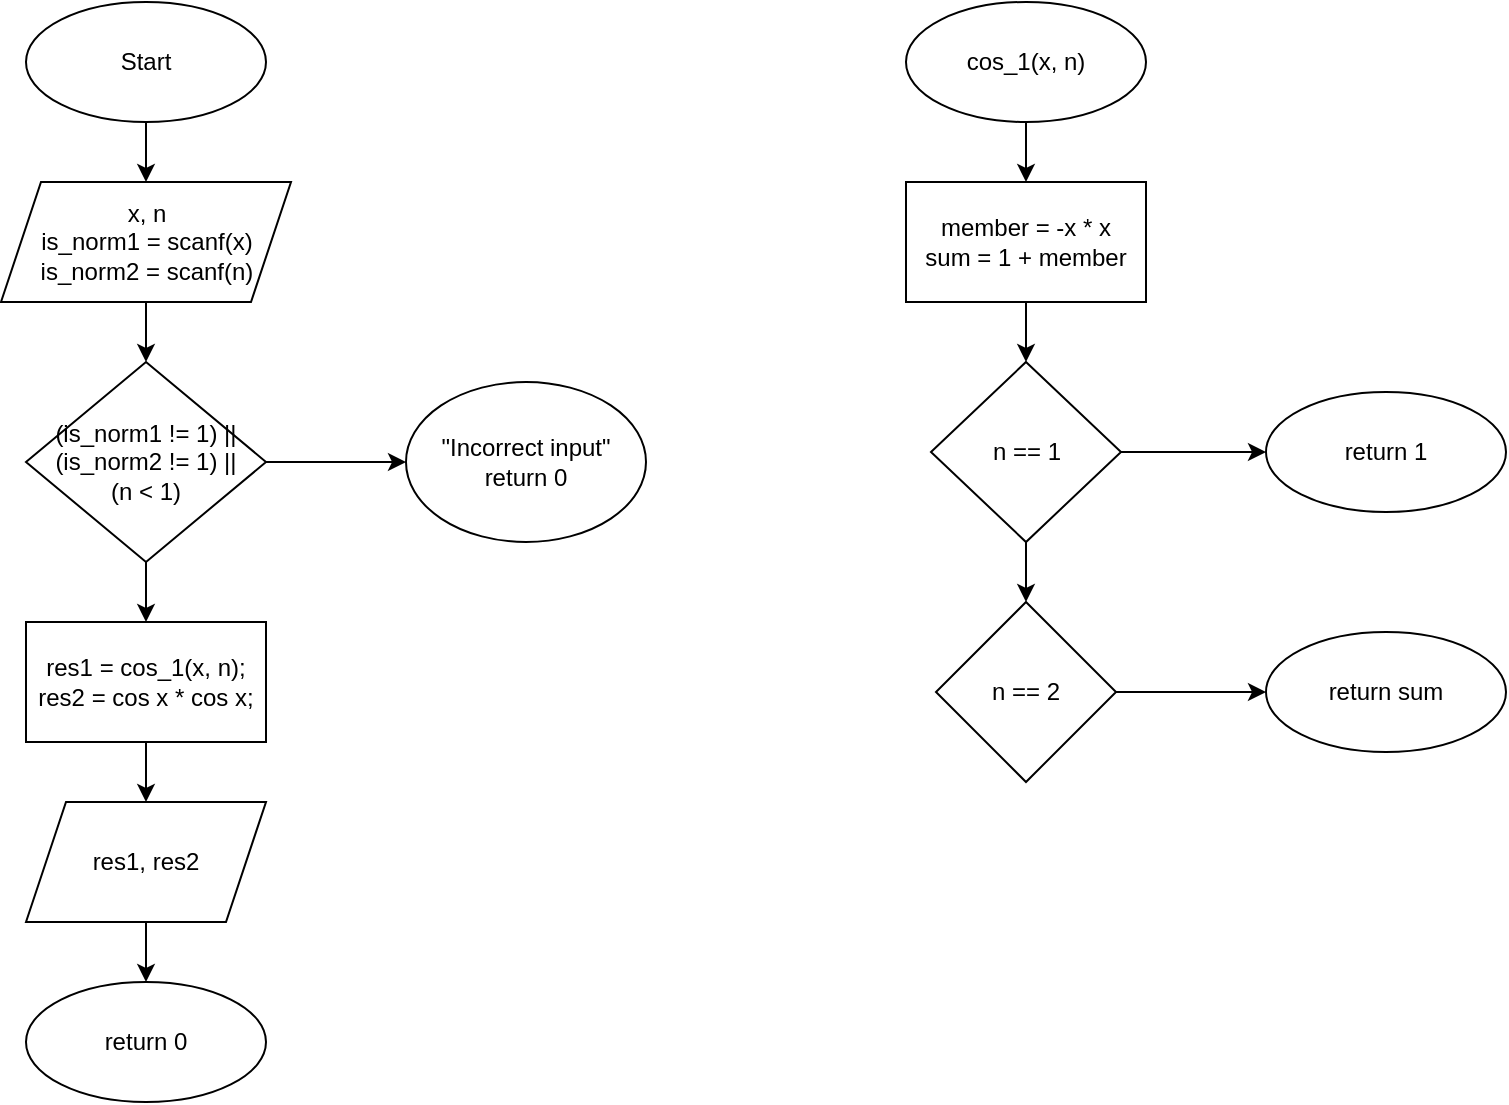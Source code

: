 <mxfile version="20.4.0" type="github">
  <diagram id="XUMU6Klbx8vC4agGlKeW" name="Страница 1">
    <mxGraphModel dx="716" dy="394" grid="1" gridSize="10" guides="1" tooltips="1" connect="1" arrows="1" fold="1" page="1" pageScale="1" pageWidth="827" pageHeight="1169" background="none" math="0" shadow="0">
      <root>
        <mxCell id="0" />
        <mxCell id="1" parent="0" />
        <mxCell id="kJR66jxbIm6fvpwEPS24-3" value="" style="edgeStyle=orthogonalEdgeStyle;rounded=0;orthogonalLoop=1;jettySize=auto;html=1;" edge="1" parent="1" source="kJR66jxbIm6fvpwEPS24-1" target="kJR66jxbIm6fvpwEPS24-2">
          <mxGeometry relative="1" as="geometry" />
        </mxCell>
        <mxCell id="kJR66jxbIm6fvpwEPS24-1" value="Start" style="ellipse;whiteSpace=wrap;html=1;" vertex="1" parent="1">
          <mxGeometry x="60" y="10" width="120" height="60" as="geometry" />
        </mxCell>
        <mxCell id="kJR66jxbIm6fvpwEPS24-5" value="" style="edgeStyle=orthogonalEdgeStyle;rounded=0;orthogonalLoop=1;jettySize=auto;html=1;" edge="1" parent="1" source="kJR66jxbIm6fvpwEPS24-2" target="kJR66jxbIm6fvpwEPS24-4">
          <mxGeometry relative="1" as="geometry" />
        </mxCell>
        <mxCell id="kJR66jxbIm6fvpwEPS24-2" value="x, n&lt;br&gt;is_norm1 = scanf(x)&lt;br&gt;is_norm2 = scanf(n)" style="shape=parallelogram;perimeter=parallelogramPerimeter;whiteSpace=wrap;html=1;fixedSize=1;" vertex="1" parent="1">
          <mxGeometry x="47.5" y="100" width="145" height="60" as="geometry" />
        </mxCell>
        <mxCell id="kJR66jxbIm6fvpwEPS24-7" value="" style="edgeStyle=orthogonalEdgeStyle;rounded=0;orthogonalLoop=1;jettySize=auto;html=1;" edge="1" parent="1" source="kJR66jxbIm6fvpwEPS24-4">
          <mxGeometry relative="1" as="geometry">
            <mxPoint x="250.0" y="240" as="targetPoint" />
          </mxGeometry>
        </mxCell>
        <mxCell id="kJR66jxbIm6fvpwEPS24-10" value="" style="edgeStyle=orthogonalEdgeStyle;rounded=0;orthogonalLoop=1;jettySize=auto;html=1;" edge="1" parent="1" source="kJR66jxbIm6fvpwEPS24-4" target="kJR66jxbIm6fvpwEPS24-9">
          <mxGeometry relative="1" as="geometry" />
        </mxCell>
        <mxCell id="kJR66jxbIm6fvpwEPS24-4" value="(is_norm1 != 1) ||&lt;br&gt;(is_norm2 != 1) ||&lt;br&gt;(n &amp;lt; 1)" style="rhombus;whiteSpace=wrap;html=1;" vertex="1" parent="1">
          <mxGeometry x="60" y="190" width="120" height="100" as="geometry" />
        </mxCell>
        <mxCell id="kJR66jxbIm6fvpwEPS24-8" value="&quot;Incorrect input&quot;&lt;br&gt;return 0" style="ellipse;whiteSpace=wrap;html=1;" vertex="1" parent="1">
          <mxGeometry x="250" y="200" width="120" height="80" as="geometry" />
        </mxCell>
        <mxCell id="kJR66jxbIm6fvpwEPS24-12" value="" style="edgeStyle=orthogonalEdgeStyle;rounded=0;orthogonalLoop=1;jettySize=auto;html=1;" edge="1" parent="1" source="kJR66jxbIm6fvpwEPS24-9" target="kJR66jxbIm6fvpwEPS24-11">
          <mxGeometry relative="1" as="geometry" />
        </mxCell>
        <mxCell id="kJR66jxbIm6fvpwEPS24-9" value="res1 = cos_1(x, n);&lt;br&gt;res2 = cos x * cos x;" style="whiteSpace=wrap;html=1;" vertex="1" parent="1">
          <mxGeometry x="60" y="320" width="120" height="60" as="geometry" />
        </mxCell>
        <mxCell id="kJR66jxbIm6fvpwEPS24-14" value="" style="edgeStyle=orthogonalEdgeStyle;rounded=0;orthogonalLoop=1;jettySize=auto;html=1;" edge="1" parent="1" source="kJR66jxbIm6fvpwEPS24-11" target="kJR66jxbIm6fvpwEPS24-13">
          <mxGeometry relative="1" as="geometry" />
        </mxCell>
        <mxCell id="kJR66jxbIm6fvpwEPS24-11" value="res1, res2" style="shape=parallelogram;perimeter=parallelogramPerimeter;whiteSpace=wrap;html=1;fixedSize=1;" vertex="1" parent="1">
          <mxGeometry x="60" y="410" width="120" height="60" as="geometry" />
        </mxCell>
        <mxCell id="kJR66jxbIm6fvpwEPS24-13" value="return 0" style="ellipse;whiteSpace=wrap;html=1;" vertex="1" parent="1">
          <mxGeometry x="60" y="500" width="120" height="60" as="geometry" />
        </mxCell>
        <mxCell id="kJR66jxbIm6fvpwEPS24-17" value="" style="edgeStyle=orthogonalEdgeStyle;rounded=0;orthogonalLoop=1;jettySize=auto;html=1;" edge="1" parent="1" source="kJR66jxbIm6fvpwEPS24-15" target="kJR66jxbIm6fvpwEPS24-16">
          <mxGeometry relative="1" as="geometry" />
        </mxCell>
        <mxCell id="kJR66jxbIm6fvpwEPS24-15" value="cos_1(x, n)" style="ellipse;whiteSpace=wrap;html=1;" vertex="1" parent="1">
          <mxGeometry x="500" y="10" width="120" height="60" as="geometry" />
        </mxCell>
        <mxCell id="kJR66jxbIm6fvpwEPS24-19" value="" style="edgeStyle=orthogonalEdgeStyle;rounded=0;orthogonalLoop=1;jettySize=auto;html=1;" edge="1" parent="1" source="kJR66jxbIm6fvpwEPS24-16" target="kJR66jxbIm6fvpwEPS24-18">
          <mxGeometry relative="1" as="geometry" />
        </mxCell>
        <mxCell id="kJR66jxbIm6fvpwEPS24-16" value="member = -x * x&lt;br&gt;sum = 1 + member" style="whiteSpace=wrap;html=1;" vertex="1" parent="1">
          <mxGeometry x="500" y="100" width="120" height="60" as="geometry" />
        </mxCell>
        <mxCell id="kJR66jxbIm6fvpwEPS24-21" value="" style="edgeStyle=orthogonalEdgeStyle;rounded=0;orthogonalLoop=1;jettySize=auto;html=1;" edge="1" parent="1" source="kJR66jxbIm6fvpwEPS24-18" target="kJR66jxbIm6fvpwEPS24-20">
          <mxGeometry relative="1" as="geometry" />
        </mxCell>
        <mxCell id="kJR66jxbIm6fvpwEPS24-23" value="" style="edgeStyle=orthogonalEdgeStyle;rounded=0;orthogonalLoop=1;jettySize=auto;html=1;" edge="1" parent="1" source="kJR66jxbIm6fvpwEPS24-18" target="kJR66jxbIm6fvpwEPS24-22">
          <mxGeometry relative="1" as="geometry" />
        </mxCell>
        <mxCell id="kJR66jxbIm6fvpwEPS24-18" value="n == 1" style="rhombus;whiteSpace=wrap;html=1;" vertex="1" parent="1">
          <mxGeometry x="512.5" y="190" width="95" height="90" as="geometry" />
        </mxCell>
        <mxCell id="kJR66jxbIm6fvpwEPS24-20" value="return 1" style="ellipse;whiteSpace=wrap;html=1;" vertex="1" parent="1">
          <mxGeometry x="680" y="205" width="120" height="60" as="geometry" />
        </mxCell>
        <mxCell id="kJR66jxbIm6fvpwEPS24-25" value="" style="edgeStyle=orthogonalEdgeStyle;rounded=0;orthogonalLoop=1;jettySize=auto;html=1;" edge="1" parent="1" source="kJR66jxbIm6fvpwEPS24-22" target="kJR66jxbIm6fvpwEPS24-24">
          <mxGeometry relative="1" as="geometry" />
        </mxCell>
        <mxCell id="kJR66jxbIm6fvpwEPS24-22" value="n == 2" style="rhombus;whiteSpace=wrap;html=1;" vertex="1" parent="1">
          <mxGeometry x="515" y="310" width="90" height="90" as="geometry" />
        </mxCell>
        <mxCell id="kJR66jxbIm6fvpwEPS24-24" value="return sum" style="ellipse;whiteSpace=wrap;html=1;" vertex="1" parent="1">
          <mxGeometry x="680" y="325" width="120" height="60" as="geometry" />
        </mxCell>
      </root>
    </mxGraphModel>
  </diagram>
</mxfile>
